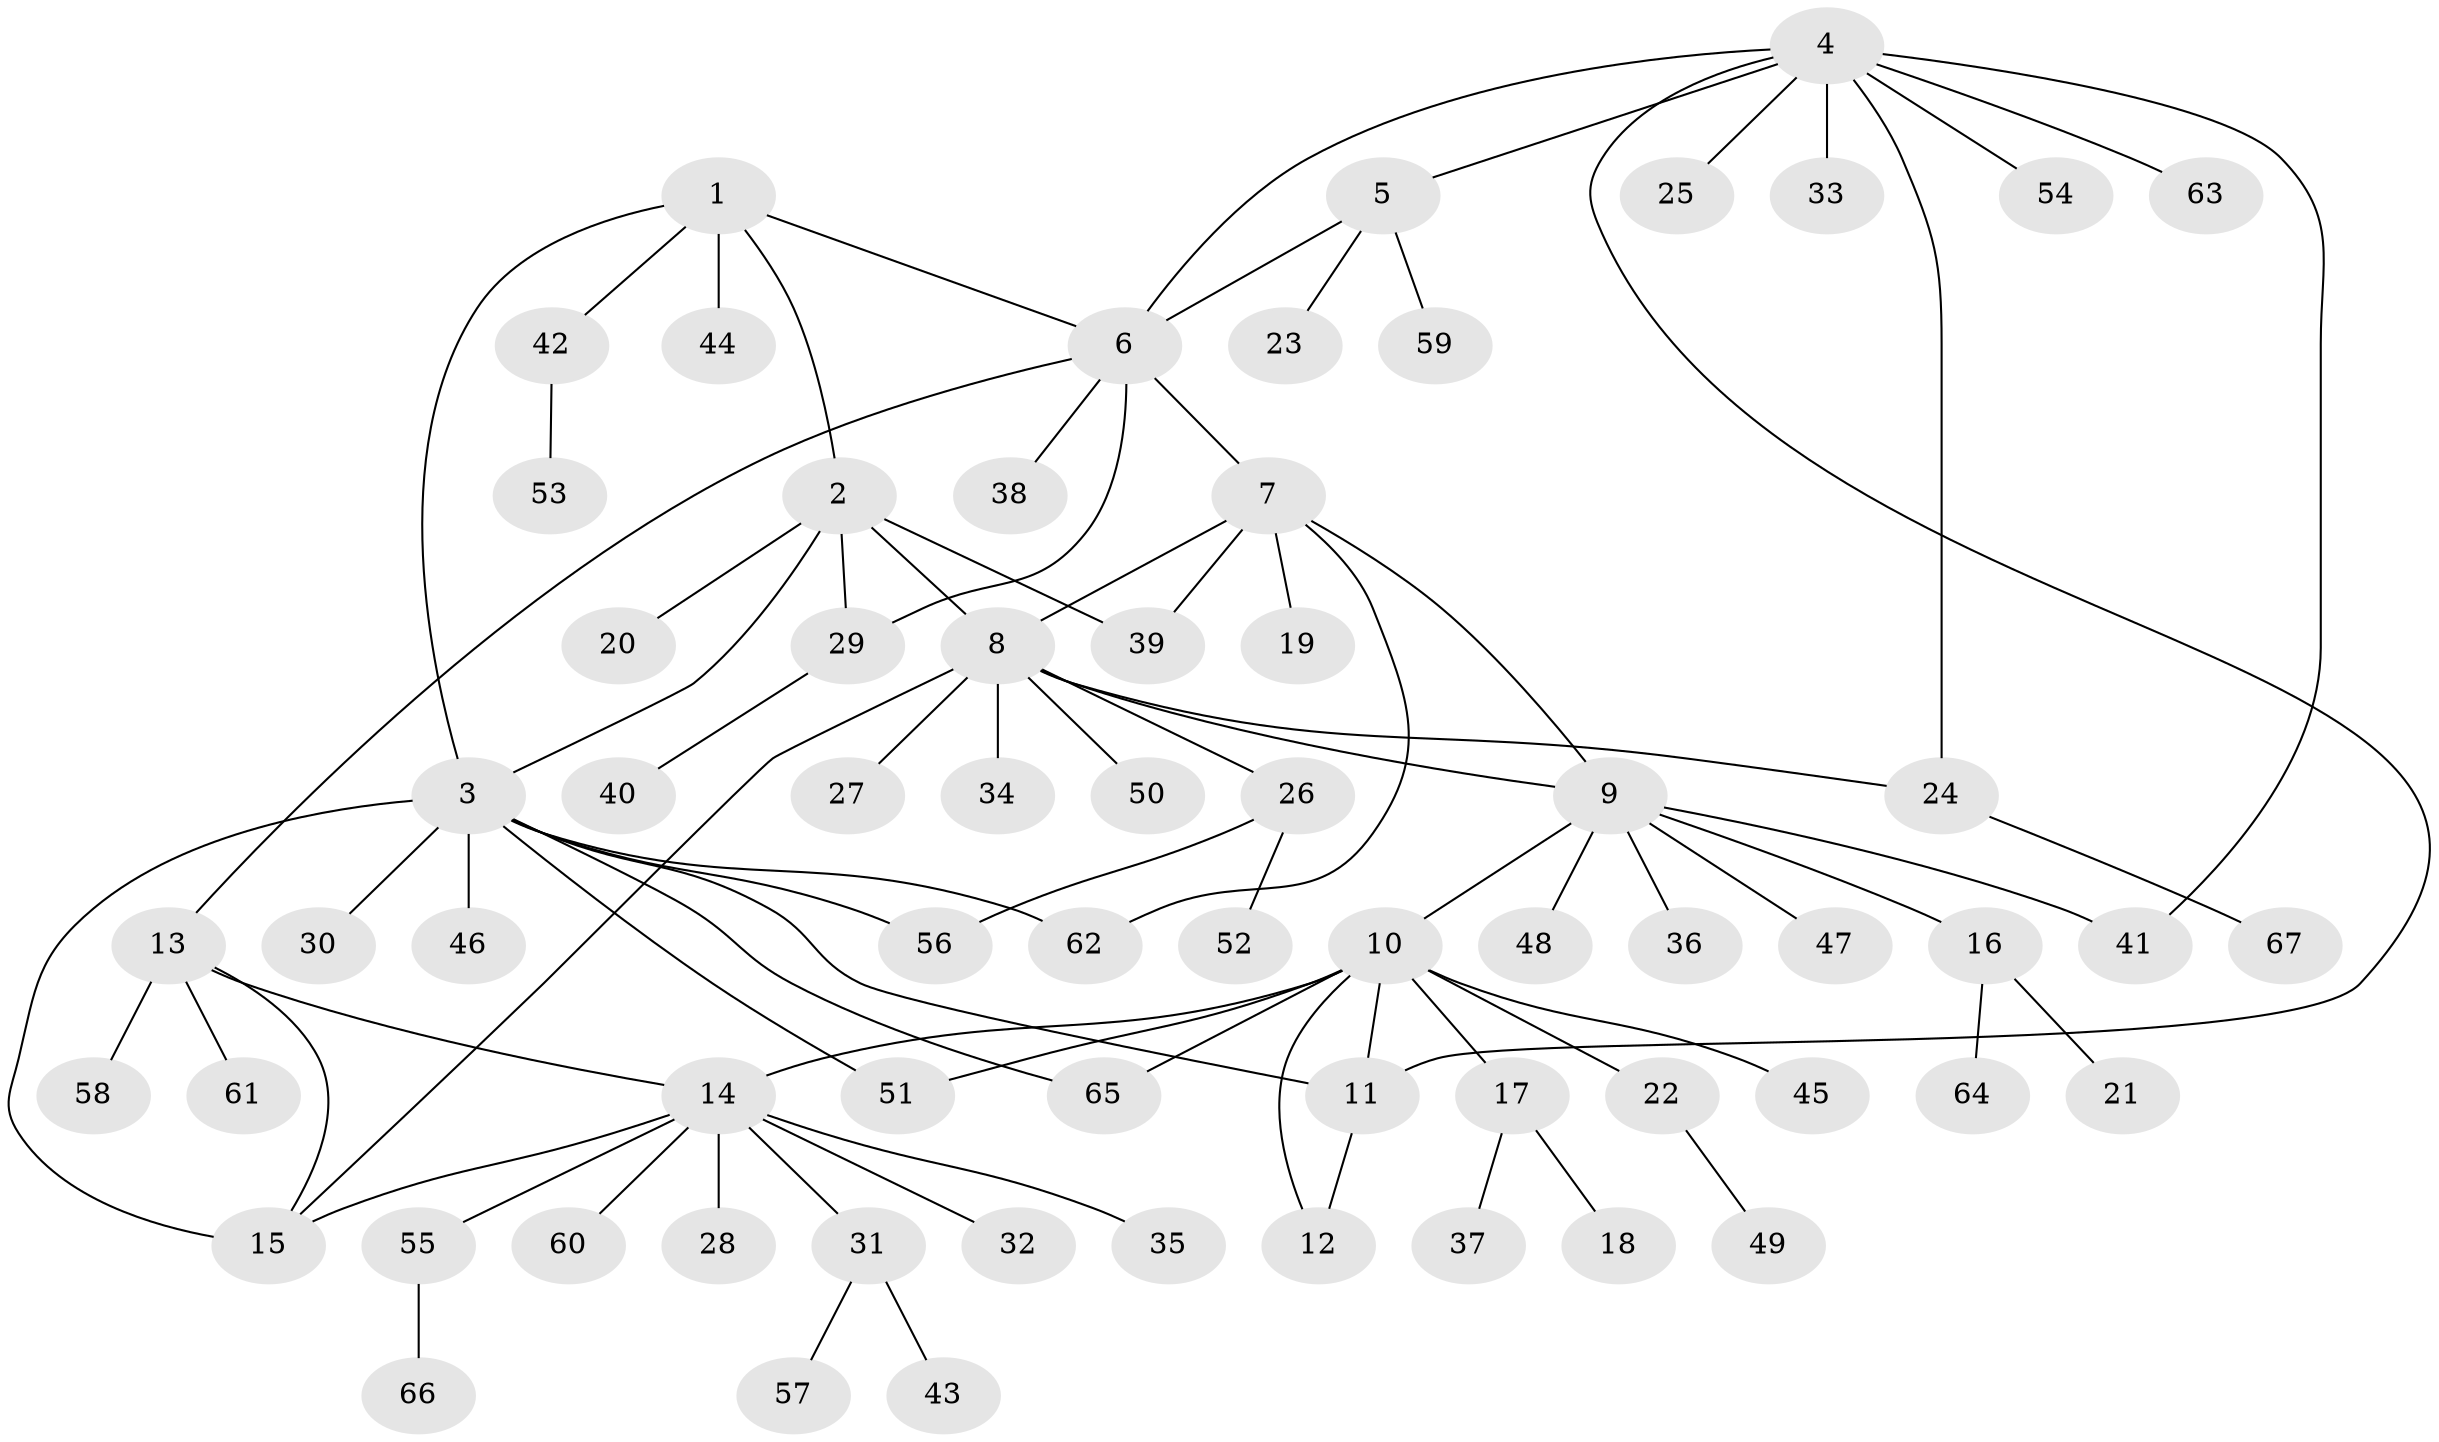 // Generated by graph-tools (version 1.1) at 2025/11/02/27/25 16:11:36]
// undirected, 67 vertices, 85 edges
graph export_dot {
graph [start="1"]
  node [color=gray90,style=filled];
  1;
  2;
  3;
  4;
  5;
  6;
  7;
  8;
  9;
  10;
  11;
  12;
  13;
  14;
  15;
  16;
  17;
  18;
  19;
  20;
  21;
  22;
  23;
  24;
  25;
  26;
  27;
  28;
  29;
  30;
  31;
  32;
  33;
  34;
  35;
  36;
  37;
  38;
  39;
  40;
  41;
  42;
  43;
  44;
  45;
  46;
  47;
  48;
  49;
  50;
  51;
  52;
  53;
  54;
  55;
  56;
  57;
  58;
  59;
  60;
  61;
  62;
  63;
  64;
  65;
  66;
  67;
  1 -- 2;
  1 -- 3;
  1 -- 6;
  1 -- 42;
  1 -- 44;
  2 -- 3;
  2 -- 8;
  2 -- 20;
  2 -- 29;
  2 -- 39;
  3 -- 11;
  3 -- 15;
  3 -- 30;
  3 -- 46;
  3 -- 51;
  3 -- 56;
  3 -- 62;
  3 -- 65;
  4 -- 5;
  4 -- 6;
  4 -- 11;
  4 -- 24;
  4 -- 25;
  4 -- 33;
  4 -- 41;
  4 -- 54;
  4 -- 63;
  5 -- 6;
  5 -- 23;
  5 -- 59;
  6 -- 7;
  6 -- 13;
  6 -- 29;
  6 -- 38;
  7 -- 8;
  7 -- 9;
  7 -- 19;
  7 -- 39;
  7 -- 62;
  8 -- 9;
  8 -- 15;
  8 -- 24;
  8 -- 26;
  8 -- 27;
  8 -- 34;
  8 -- 50;
  9 -- 10;
  9 -- 16;
  9 -- 36;
  9 -- 41;
  9 -- 47;
  9 -- 48;
  10 -- 11;
  10 -- 12;
  10 -- 14;
  10 -- 17;
  10 -- 22;
  10 -- 45;
  10 -- 51;
  10 -- 65;
  11 -- 12;
  13 -- 14;
  13 -- 15;
  13 -- 58;
  13 -- 61;
  14 -- 15;
  14 -- 28;
  14 -- 31;
  14 -- 32;
  14 -- 35;
  14 -- 55;
  14 -- 60;
  16 -- 21;
  16 -- 64;
  17 -- 18;
  17 -- 37;
  22 -- 49;
  24 -- 67;
  26 -- 52;
  26 -- 56;
  29 -- 40;
  31 -- 43;
  31 -- 57;
  42 -- 53;
  55 -- 66;
}
